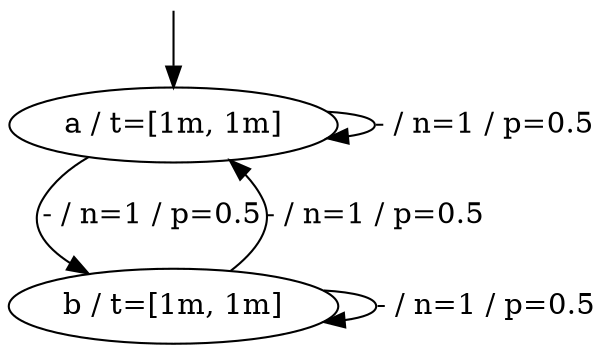 // SPDX-FileCopyrightText: 2025-2025 The Heat Pump Mining Authors, see AUTHORS.md
//
// SPDX-License-Identifier: CC-BY-4.0
digraph g {
  s0 [
    label="a / t=[1m, 1m]";
  ];
  s1 [
    label="b / t=[1m, 1m]";
  ];
  s0 -> s0 [
    label="- / n=1 / p=0.5";
  ];
  s0 -> s1 [
    label="- / n=1 / p=0.5";
  ];
  s1 -> s0 [
    label="- / n=1 / p=0.5";
  ];
  s1 -> s1 [
    label="- / n=1 / p=0.5";
  ];
  __start0 [
    label="";
    shape="none";
    width="0";
    height="0";
  ];
  __start0 -> s0;
}
